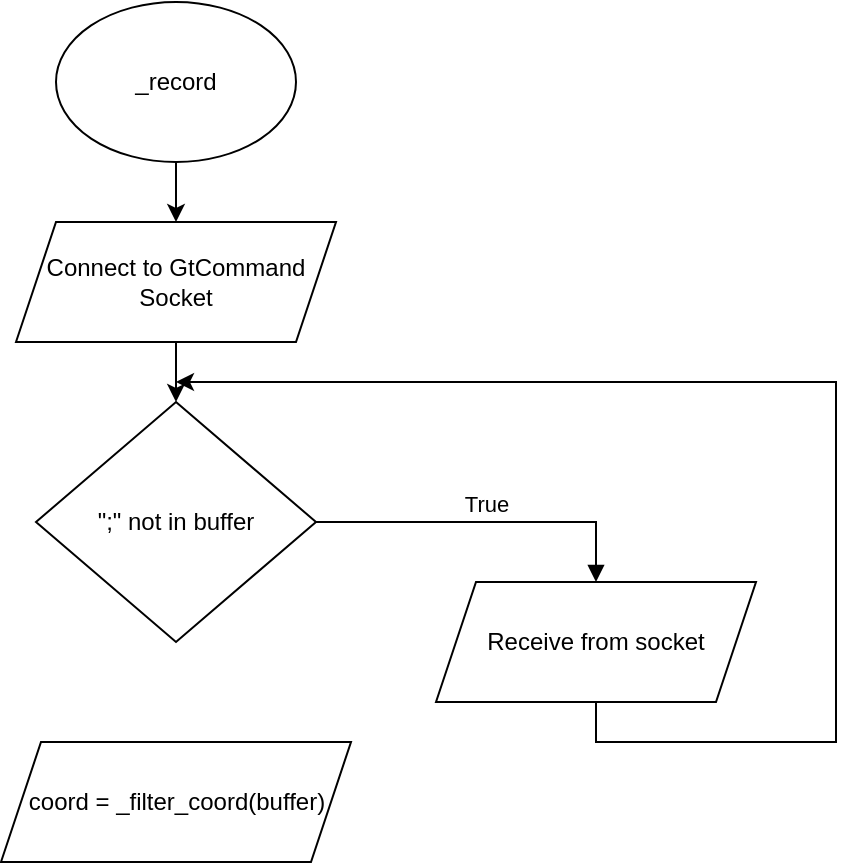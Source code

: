 <mxfile version="23.1.5" type="github">
  <diagram name="Page-1" id="_AiXIP2qCpPPzlYLeWj0">
    <mxGraphModel dx="1050" dy="511" grid="1" gridSize="10" guides="1" tooltips="1" connect="1" arrows="1" fold="1" page="1" pageScale="1" pageWidth="850" pageHeight="1100" math="0" shadow="0">
      <root>
        <mxCell id="0" />
        <mxCell id="1" parent="0" />
        <mxCell id="n0lwZEGSJMvmARFfzopy-1" value="_record" style="ellipse;whiteSpace=wrap;html=1;" vertex="1" parent="1">
          <mxGeometry x="330" y="70" width="120" height="80" as="geometry" />
        </mxCell>
        <mxCell id="n0lwZEGSJMvmARFfzopy-2" value="Connect to GtCommand Socket" style="shape=parallelogram;perimeter=parallelogramPerimeter;whiteSpace=wrap;html=1;fixedSize=1;" vertex="1" parent="1">
          <mxGeometry x="310" y="180" width="160" height="60" as="geometry" />
        </mxCell>
        <mxCell id="n0lwZEGSJMvmARFfzopy-3" value="" style="endArrow=classic;html=1;rounded=0;exitX=0.5;exitY=1;exitDx=0;exitDy=0;" edge="1" parent="1" source="n0lwZEGSJMvmARFfzopy-1" target="n0lwZEGSJMvmARFfzopy-2">
          <mxGeometry width="50" height="50" relative="1" as="geometry">
            <mxPoint x="400" y="320" as="sourcePoint" />
            <mxPoint x="450" y="270" as="targetPoint" />
          </mxGeometry>
        </mxCell>
        <mxCell id="n0lwZEGSJMvmARFfzopy-4" value="&quot;;&quot; not in buffer" style="rhombus;whiteSpace=wrap;html=1;" vertex="1" parent="1">
          <mxGeometry x="320" y="270" width="140" height="120" as="geometry" />
        </mxCell>
        <mxCell id="n0lwZEGSJMvmARFfzopy-5" value="" style="endArrow=classic;html=1;rounded=0;exitX=0.5;exitY=1;exitDx=0;exitDy=0;entryX=0.5;entryY=0;entryDx=0;entryDy=0;" edge="1" parent="1" source="n0lwZEGSJMvmARFfzopy-2" target="n0lwZEGSJMvmARFfzopy-4">
          <mxGeometry width="50" height="50" relative="1" as="geometry">
            <mxPoint x="390" y="290" as="sourcePoint" />
            <mxPoint x="440" y="240" as="targetPoint" />
          </mxGeometry>
        </mxCell>
        <mxCell id="n0lwZEGSJMvmARFfzopy-6" value="Receive from socket" style="shape=parallelogram;perimeter=parallelogramPerimeter;whiteSpace=wrap;html=1;fixedSize=1;" vertex="1" parent="1">
          <mxGeometry x="520" y="360" width="160" height="60" as="geometry" />
        </mxCell>
        <mxCell id="n0lwZEGSJMvmARFfzopy-9" value="True" style="html=1;verticalAlign=bottom;endArrow=block;curved=0;rounded=0;exitX=1;exitY=0.5;exitDx=0;exitDy=0;entryX=0.5;entryY=0;entryDx=0;entryDy=0;" edge="1" parent="1" source="n0lwZEGSJMvmARFfzopy-4" target="n0lwZEGSJMvmARFfzopy-6">
          <mxGeometry width="80" relative="1" as="geometry">
            <mxPoint x="490" y="330" as="sourcePoint" />
            <mxPoint x="570" y="330" as="targetPoint" />
            <Array as="points">
              <mxPoint x="600" y="330" />
            </Array>
          </mxGeometry>
        </mxCell>
        <mxCell id="n0lwZEGSJMvmARFfzopy-10" value="" style="endArrow=classic;html=1;rounded=0;exitX=0.5;exitY=1;exitDx=0;exitDy=0;" edge="1" parent="1" source="n0lwZEGSJMvmARFfzopy-6">
          <mxGeometry width="50" height="50" relative="1" as="geometry">
            <mxPoint x="600" y="280" as="sourcePoint" />
            <mxPoint x="390" y="260" as="targetPoint" />
            <Array as="points">
              <mxPoint x="600" y="440" />
              <mxPoint x="720" y="440" />
              <mxPoint x="720" y="260" />
            </Array>
          </mxGeometry>
        </mxCell>
        <mxCell id="n0lwZEGSJMvmARFfzopy-11" value="coord = _filter_coord(buffer)" style="shape=parallelogram;perimeter=parallelogramPerimeter;whiteSpace=wrap;html=1;fixedSize=1;" vertex="1" parent="1">
          <mxGeometry x="302.5" y="440" width="175" height="60" as="geometry" />
        </mxCell>
      </root>
    </mxGraphModel>
  </diagram>
</mxfile>

